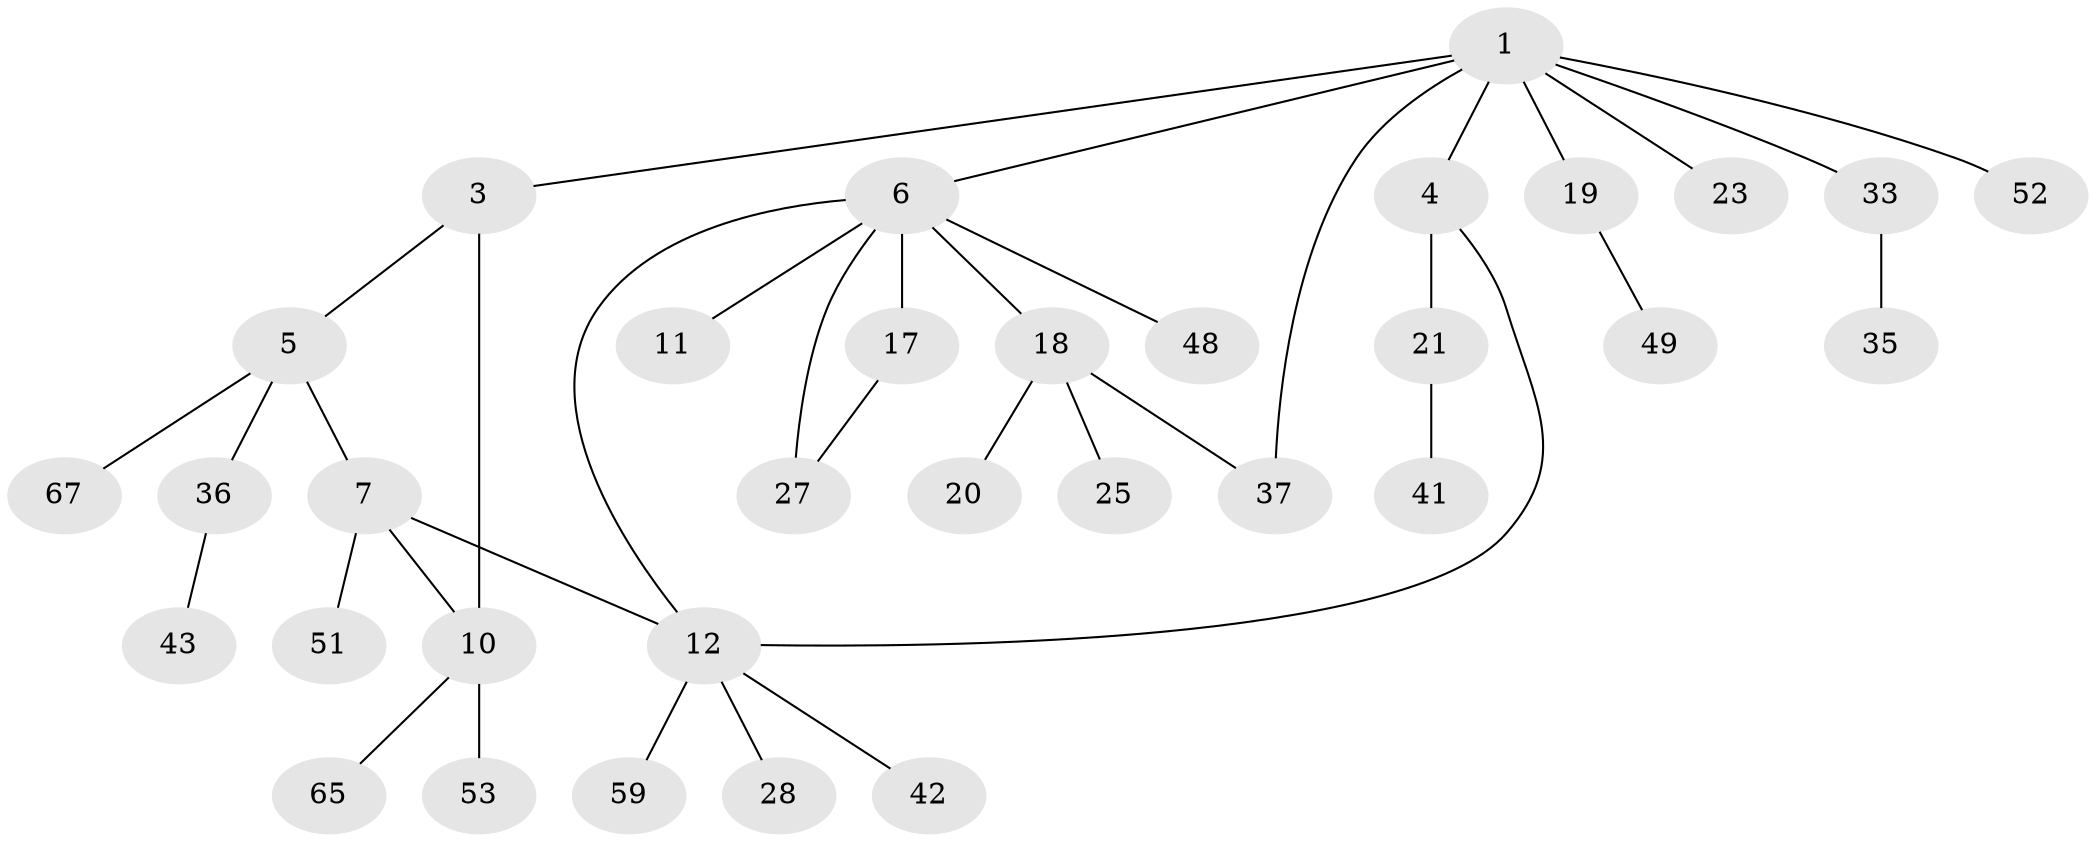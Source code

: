 // original degree distribution, {6: 0.014925373134328358, 5: 0.04477611940298507, 4: 0.05970149253731343, 3: 0.19402985074626866, 7: 0.014925373134328358, 1: 0.4626865671641791, 2: 0.208955223880597}
// Generated by graph-tools (version 1.1) at 2025/17/03/04/25 18:17:08]
// undirected, 33 vertices, 37 edges
graph export_dot {
graph [start="1"]
  node [color=gray90,style=filled];
  1 [super="+2+38"];
  3 [super="+57"];
  4 [super="+9"];
  5;
  6 [super="+15+8+54"];
  7 [super="+60+45+14"];
  10 [super="+29"];
  11;
  12 [super="+46+16+13"];
  17;
  18 [super="+22"];
  19;
  20;
  21 [super="+32"];
  23;
  25 [super="+31+26"];
  27 [super="+30+39"];
  28;
  33 [super="+55"];
  35;
  36;
  37 [super="+40"];
  41 [super="+47+61"];
  42;
  43;
  48;
  49;
  51;
  52;
  53;
  59;
  65 [super="+66"];
  67;
  1 -- 19;
  1 -- 23;
  1 -- 33;
  1 -- 37;
  1 -- 3;
  1 -- 4;
  1 -- 52;
  1 -- 6;
  3 -- 5;
  3 -- 10;
  4 -- 21;
  4 -- 12;
  5 -- 7;
  5 -- 36;
  5 -- 67;
  6 -- 11;
  6 -- 18;
  6 -- 27;
  6 -- 17;
  6 -- 48;
  6 -- 12;
  7 -- 51;
  7 -- 10;
  7 -- 12;
  10 -- 53;
  10 -- 65;
  12 -- 42;
  12 -- 59;
  12 -- 28;
  17 -- 27;
  18 -- 20;
  18 -- 37;
  18 -- 25;
  19 -- 49;
  21 -- 41;
  33 -- 35;
  36 -- 43;
}
